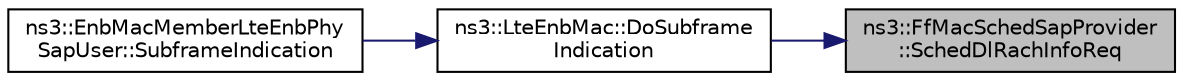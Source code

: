 digraph "ns3::FfMacSchedSapProvider::SchedDlRachInfoReq"
{
 // LATEX_PDF_SIZE
  edge [fontname="Helvetica",fontsize="10",labelfontname="Helvetica",labelfontsize="10"];
  node [fontname="Helvetica",fontsize="10",shape=record];
  rankdir="RL";
  Node1 [label="ns3::FfMacSchedSapProvider\l::SchedDlRachInfoReq",height=0.2,width=0.4,color="black", fillcolor="grey75", style="filled", fontcolor="black",tooltip="SCHED_DL_RACH_INFO_REQ."];
  Node1 -> Node2 [dir="back",color="midnightblue",fontsize="10",style="solid",fontname="Helvetica"];
  Node2 [label="ns3::LteEnbMac::DoSubframe\lIndication",height=0.2,width=0.4,color="black", fillcolor="white", style="filled",URL="$classns3_1_1_lte_enb_mac.html#ab26bc2757b329ea602410c1ae039b3be",tooltip="Subrame Indication function."];
  Node2 -> Node3 [dir="back",color="midnightblue",fontsize="10",style="solid",fontname="Helvetica"];
  Node3 [label="ns3::EnbMacMemberLteEnbPhy\lSapUser::SubframeIndication",height=0.2,width=0.4,color="black", fillcolor="white", style="filled",URL="$classns3_1_1_enb_mac_member_lte_enb_phy_sap_user.html#adf6241549d4864e9ffd90930d9ab0989",tooltip="Trigger the start from a new frame (input from Phy layer)"];
}
